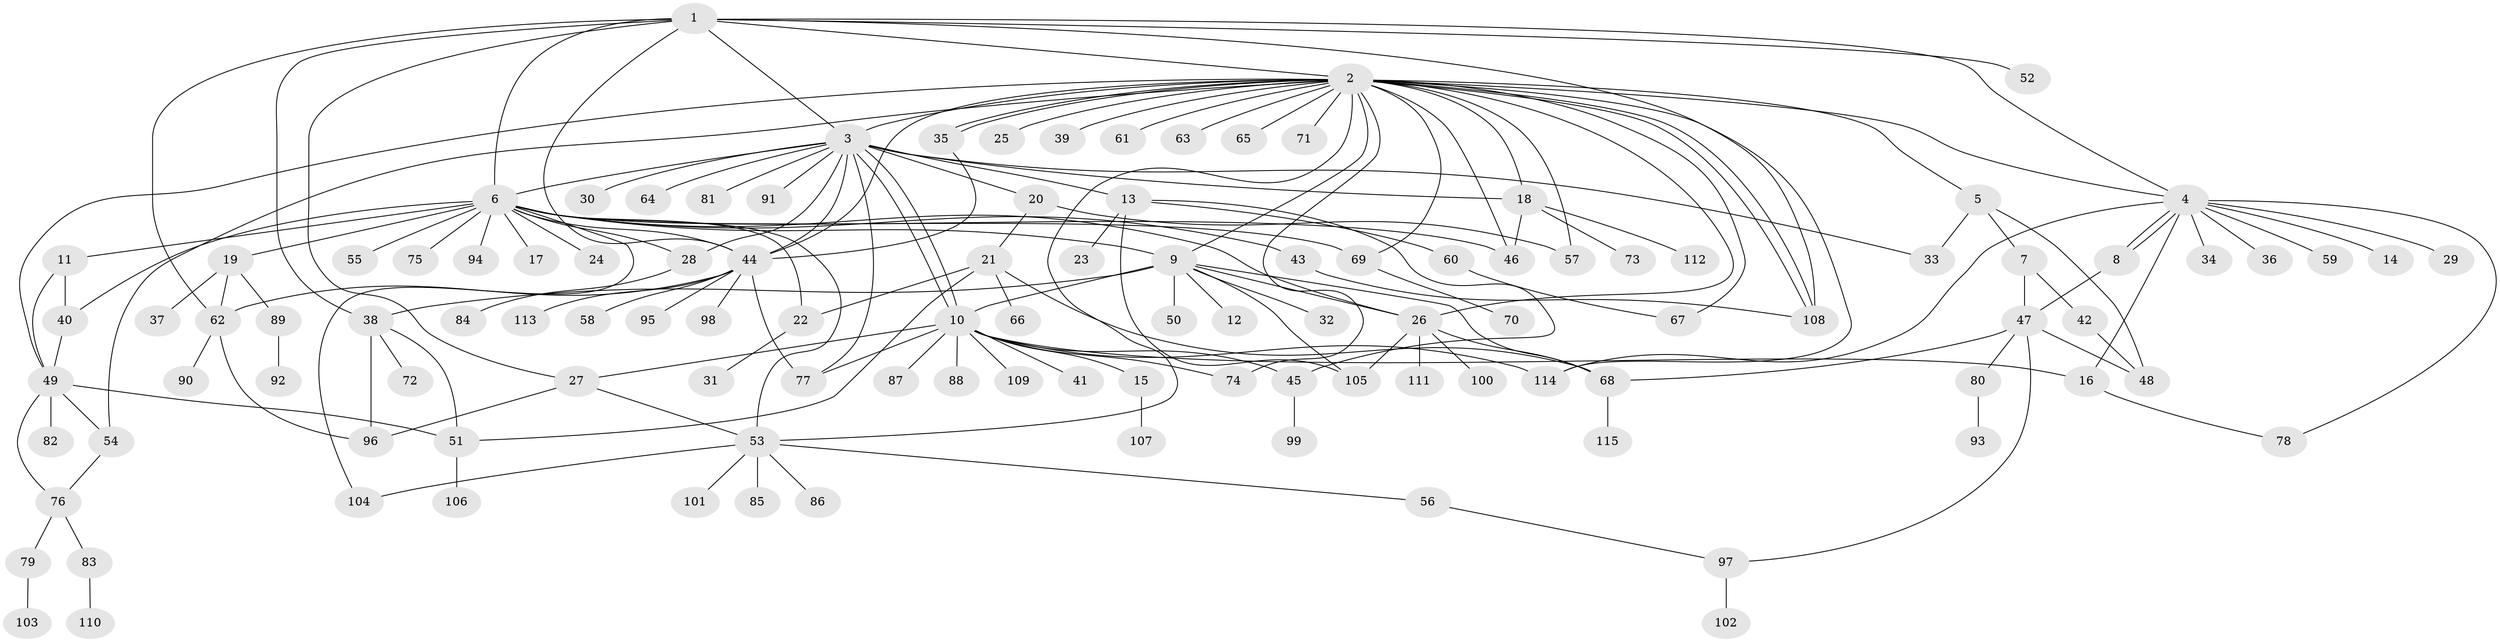 // Generated by graph-tools (version 1.1) at 2025/01/03/09/25 03:01:48]
// undirected, 115 vertices, 173 edges
graph export_dot {
graph [start="1"]
  node [color=gray90,style=filled];
  1;
  2;
  3;
  4;
  5;
  6;
  7;
  8;
  9;
  10;
  11;
  12;
  13;
  14;
  15;
  16;
  17;
  18;
  19;
  20;
  21;
  22;
  23;
  24;
  25;
  26;
  27;
  28;
  29;
  30;
  31;
  32;
  33;
  34;
  35;
  36;
  37;
  38;
  39;
  40;
  41;
  42;
  43;
  44;
  45;
  46;
  47;
  48;
  49;
  50;
  51;
  52;
  53;
  54;
  55;
  56;
  57;
  58;
  59;
  60;
  61;
  62;
  63;
  64;
  65;
  66;
  67;
  68;
  69;
  70;
  71;
  72;
  73;
  74;
  75;
  76;
  77;
  78;
  79;
  80;
  81;
  82;
  83;
  84;
  85;
  86;
  87;
  88;
  89;
  90;
  91;
  92;
  93;
  94;
  95;
  96;
  97;
  98;
  99;
  100;
  101;
  102;
  103;
  104;
  105;
  106;
  107;
  108;
  109;
  110;
  111;
  112;
  113;
  114;
  115;
  1 -- 2;
  1 -- 3;
  1 -- 4;
  1 -- 6;
  1 -- 27;
  1 -- 38;
  1 -- 44;
  1 -- 52;
  1 -- 62;
  1 -- 108;
  2 -- 3;
  2 -- 4;
  2 -- 5;
  2 -- 9;
  2 -- 18;
  2 -- 25;
  2 -- 26;
  2 -- 35;
  2 -- 35;
  2 -- 39;
  2 -- 44;
  2 -- 46;
  2 -- 49;
  2 -- 53;
  2 -- 54;
  2 -- 57;
  2 -- 61;
  2 -- 63;
  2 -- 65;
  2 -- 67;
  2 -- 69;
  2 -- 71;
  2 -- 74;
  2 -- 108;
  2 -- 108;
  2 -- 114;
  3 -- 6;
  3 -- 10;
  3 -- 10;
  3 -- 13;
  3 -- 18;
  3 -- 20;
  3 -- 28;
  3 -- 30;
  3 -- 33;
  3 -- 44;
  3 -- 64;
  3 -- 77;
  3 -- 81;
  3 -- 91;
  4 -- 8;
  4 -- 8;
  4 -- 14;
  4 -- 16;
  4 -- 29;
  4 -- 34;
  4 -- 36;
  4 -- 59;
  4 -- 78;
  4 -- 114;
  5 -- 7;
  5 -- 33;
  5 -- 48;
  6 -- 9;
  6 -- 11;
  6 -- 17;
  6 -- 19;
  6 -- 22;
  6 -- 24;
  6 -- 26;
  6 -- 28;
  6 -- 40;
  6 -- 43;
  6 -- 44;
  6 -- 46;
  6 -- 53;
  6 -- 55;
  6 -- 69;
  6 -- 75;
  6 -- 94;
  6 -- 104;
  7 -- 42;
  7 -- 47;
  8 -- 47;
  9 -- 10;
  9 -- 12;
  9 -- 26;
  9 -- 32;
  9 -- 38;
  9 -- 50;
  9 -- 68;
  9 -- 105;
  10 -- 15;
  10 -- 16;
  10 -- 27;
  10 -- 41;
  10 -- 45;
  10 -- 74;
  10 -- 77;
  10 -- 87;
  10 -- 88;
  10 -- 109;
  10 -- 114;
  11 -- 40;
  11 -- 49;
  13 -- 23;
  13 -- 45;
  13 -- 60;
  13 -- 105;
  15 -- 107;
  16 -- 78;
  18 -- 46;
  18 -- 73;
  18 -- 112;
  19 -- 37;
  19 -- 62;
  19 -- 89;
  20 -- 21;
  20 -- 57;
  21 -- 22;
  21 -- 51;
  21 -- 66;
  21 -- 68;
  22 -- 31;
  26 -- 68;
  26 -- 100;
  26 -- 105;
  26 -- 111;
  27 -- 53;
  27 -- 96;
  28 -- 84;
  35 -- 44;
  38 -- 51;
  38 -- 72;
  38 -- 96;
  40 -- 49;
  42 -- 48;
  43 -- 108;
  44 -- 58;
  44 -- 62;
  44 -- 77;
  44 -- 95;
  44 -- 98;
  44 -- 113;
  45 -- 99;
  47 -- 48;
  47 -- 68;
  47 -- 80;
  47 -- 97;
  49 -- 51;
  49 -- 54;
  49 -- 76;
  49 -- 82;
  51 -- 106;
  53 -- 56;
  53 -- 85;
  53 -- 86;
  53 -- 101;
  53 -- 104;
  54 -- 76;
  56 -- 97;
  60 -- 67;
  62 -- 90;
  62 -- 96;
  68 -- 115;
  69 -- 70;
  76 -- 79;
  76 -- 83;
  79 -- 103;
  80 -- 93;
  83 -- 110;
  89 -- 92;
  97 -- 102;
}
